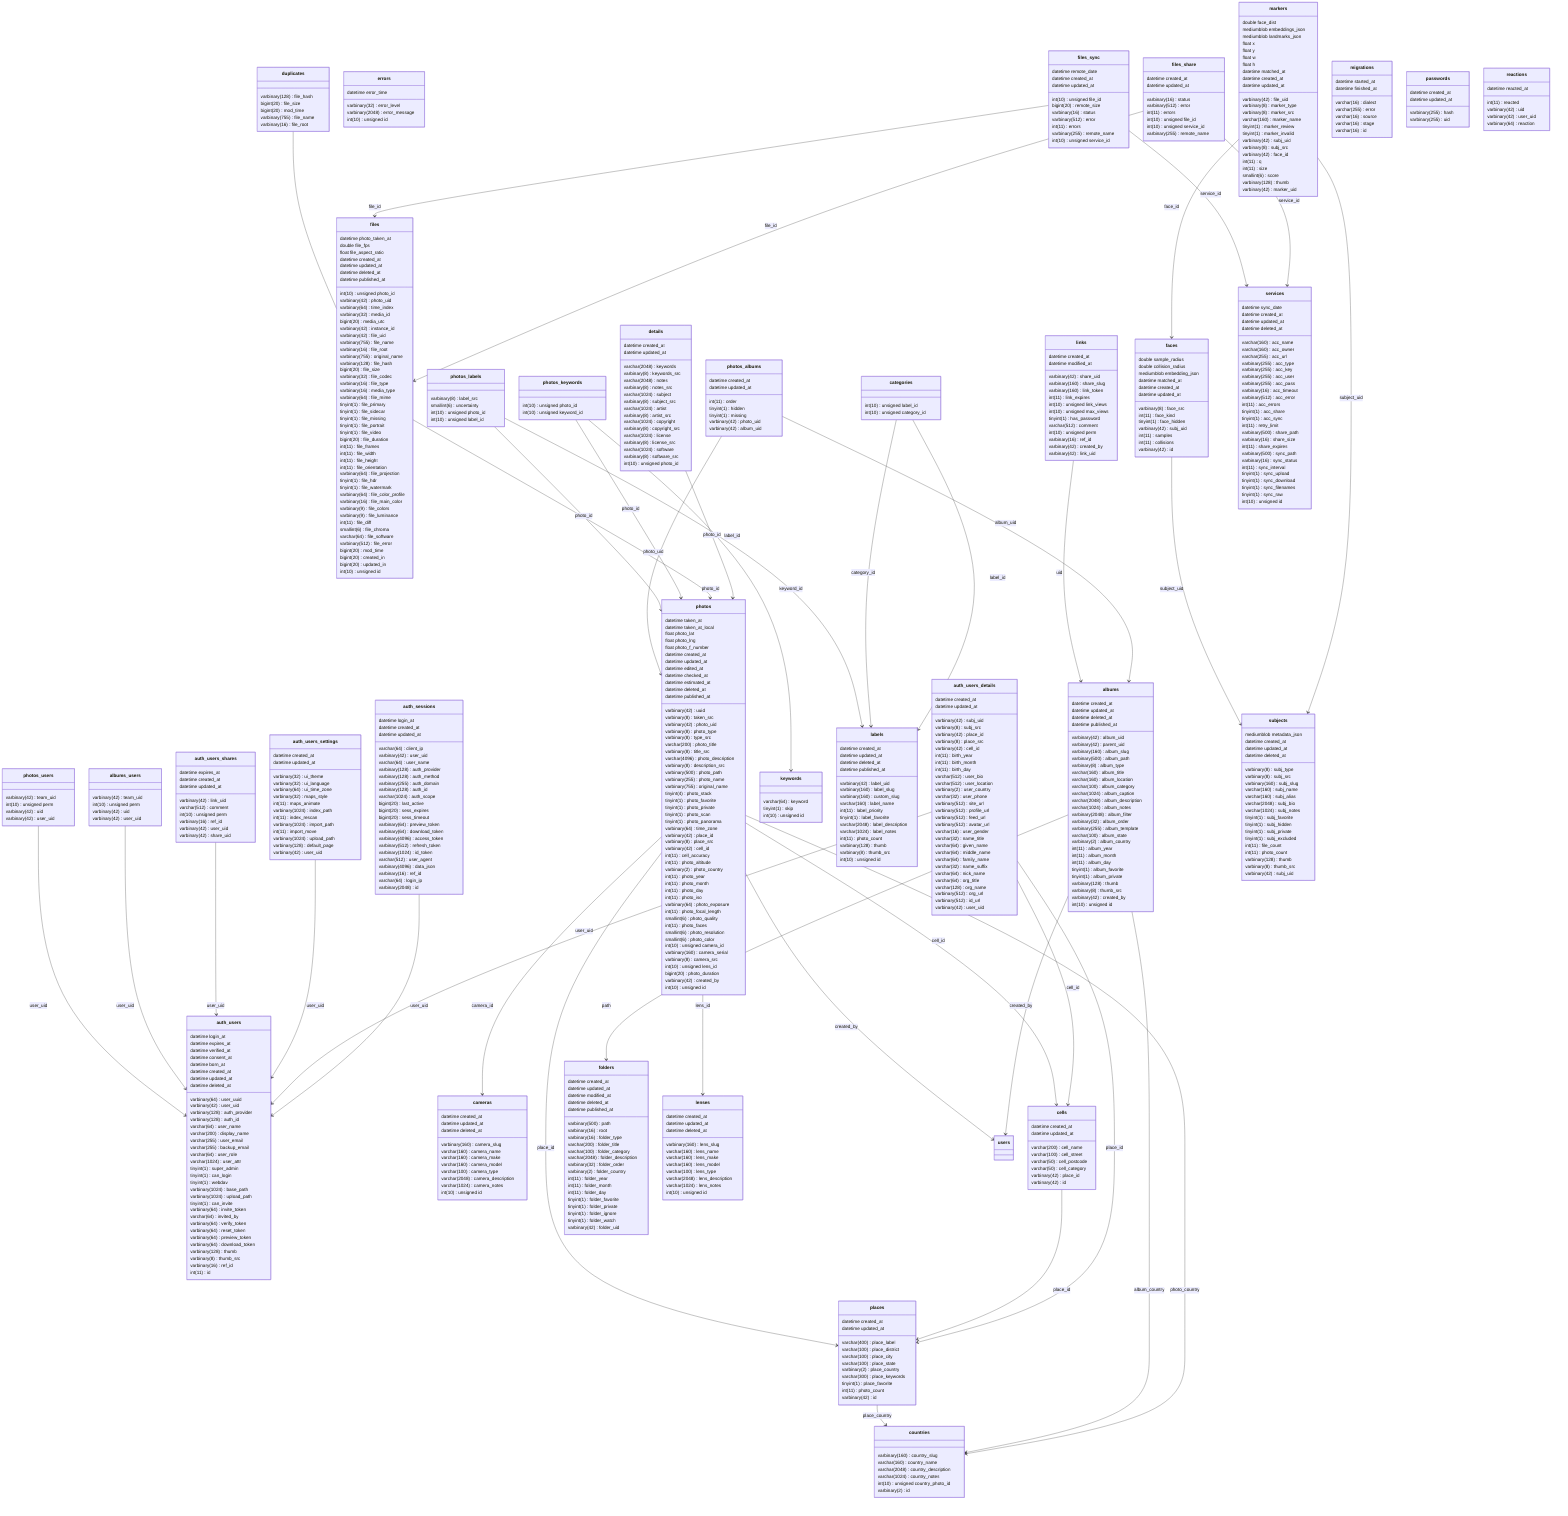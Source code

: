 classDiagram
class albums {
   varbinary(42) album_uid
   varbinary(42) parent_uid
   varbinary(160) album_slug
   varbinary(500) album_path
   varbinary(8) album_type
   varchar(160) album_title
   varchar(160) album_location
   varchar(100) album_category
   varchar(1024) album_caption
   varchar(2048) album_description
   varchar(1024) album_notes
   varbinary(2048) album_filter
   varbinary(32) album_order
   varbinary(255) album_template
   varchar(100) album_state
   varbinary(2) album_country
   int(11) album_year
   int(11) album_month
   int(11) album_day
   tinyint(1) album_favorite
   tinyint(1) album_private
   varbinary(128) thumb
   varbinary(8) thumb_src
   datetime created_at
   datetime updated_at
   datetime deleted_at
   varbinary(42) created_by
   datetime published_at
   int(10) unsigned id
}
class albums_users {
   varbinary(42) team_uid
   int(10) unsigned perm
   varbinary(42) uid
   varbinary(42) user_uid
}
class auth_sessions {
   varchar(64) client_ip
   varbinary(42) user_uid
   varchar(64) user_name
   varbinary(128) auth_provider
   varbinary(128) auth_method
   varbinary(255) auth_domain
   varbinary(128) auth_id
   varchar(1024) auth_scope
   bigint(20) last_active
   bigint(20) sess_expires
   bigint(20) sess_timeout
   varbinary(64) preview_token
   varbinary(64) download_token
   varbinary(4096) access_token
   varbinary(512) refresh_token
   varbinary(1024) id_token
   varchar(512) user_agent
   varbinary(4096) data_json
   varbinary(16) ref_id
   varchar(64) login_ip
   datetime login_at
   datetime created_at
   datetime updated_at
   varbinary(2048) id
}
class auth_users {
   varbinary(64) user_uuid
   varbinary(42) user_uid
   varbinary(128) auth_provider
   varbinary(128) auth_id
   varchar(64) user_name
   varchar(200) display_name
   varchar(255) user_email
   varchar(255) backup_email
   varchar(64) user_role
   varchar(1024) user_attr
   tinyint(1) super_admin
   tinyint(1) can_login
   datetime login_at
   datetime expires_at
   tinyint(1) webdav
   varbinary(1024) base_path
   varbinary(1024) upload_path
   tinyint(1) can_invite
   varbinary(64) invite_token
   varchar(64) invited_by
   varbinary(64) verify_token
   datetime verified_at
   datetime consent_at
   datetime born_at
   varbinary(64) reset_token
   varbinary(64) preview_token
   varbinary(64) download_token
   varbinary(128) thumb
   varbinary(8) thumb_src
   varbinary(16) ref_id
   datetime created_at
   datetime updated_at
   datetime deleted_at
   int(11) id
}
class auth_users_details {
   varbinary(42) subj_uid
   varbinary(8) subj_src
   varbinary(42) place_id
   varbinary(8) place_src
   varbinary(42) cell_id
   int(11) birth_year
   int(11) birth_month
   int(11) birth_day
   varchar(512) user_bio
   varchar(512) user_location
   varbinary(2) user_country
   varchar(32) user_phone
   varbinary(512) site_url
   varbinary(512) profile_url
   varbinary(512) feed_url
   varbinary(512) avatar_url
   varchar(16) user_gender
   varchar(32) name_title
   varchar(64) given_name
   varchar(64) middle_name
   varchar(64) family_name
   varchar(32) name_suffix
   varchar(64) nick_name
   varchar(64) org_title
   varchar(128) org_name
   varbinary(512) org_url
   varbinary(512) id_url
   datetime created_at
   datetime updated_at
   varbinary(42) user_uid
}
class auth_users_settings {
   varbinary(32) ui_theme
   varbinary(32) ui_language
   varbinary(64) ui_time_zone
   varbinary(32) maps_style
   int(11) maps_animate
   varbinary(1024) index_path
   int(11) index_rescan
   varbinary(1024) import_path
   int(11) import_move
   varbinary(1024) upload_path
   varbinary(128) default_page
   datetime created_at
   datetime updated_at
   varbinary(42) user_uid
}
class auth_users_shares {
   varbinary(42) link_uid
   datetime expires_at
   varchar(512) comment
   int(10) unsigned perm
   varbinary(16) ref_id
   datetime created_at
   datetime updated_at
   varbinary(42) user_uid
   varbinary(42) share_uid
}
class cameras {
   varbinary(160) camera_slug
   varchar(160) camera_name
   varchar(160) camera_make
   varchar(160) camera_model
   varchar(100) camera_type
   varchar(2048) camera_description
   varchar(1024) camera_notes
   datetime created_at
   datetime updated_at
   datetime deleted_at
   int(10) unsigned id
}
class categories {
   int(10) unsigned label_id
   int(10) unsigned category_id
}
class cells {
   varchar(200) cell_name
   varchar(100) cell_street
   varchar(50) cell_postcode
   varchar(50) cell_category
   varbinary(42) place_id
   datetime created_at
   datetime updated_at
   varbinary(42) id
}
class countries {
   varbinary(160) country_slug
   varchar(160) country_name
   varchar(2048) country_description
   varchar(1024) country_notes
   int(10) unsigned country_photo_id
   varbinary(2) id
}
class details {
   varchar(2048) keywords
   varbinary(8) keywords_src
   varchar(2048) notes
   varbinary(8) notes_src
   varchar(1024) subject
   varbinary(8) subject_src
   varchar(1024) artist
   varbinary(8) artist_src
   varchar(1024) copyright
   varbinary(8) copyright_src
   varchar(1024) license
   varbinary(8) license_src
   varchar(1024) software
   varbinary(8) software_src
   datetime created_at
   datetime updated_at
   int(10) unsigned photo_id
}
class duplicates {
   varbinary(128) file_hash
   bigint(20) file_size
   bigint(20) mod_time
   varbinary(755) file_name
   varbinary(16) file_root
}
class errors {
   datetime error_time
   varbinary(32) error_level
   varbinary(2048) error_message
   int(10) unsigned id
}
class faces {
   varbinary(8) face_src
   int(11) face_kind
   tinyint(1) face_hidden
   varbinary(42) subj_uid
   int(11) samples
   double sample_radius
   int(11) collisions
   double collision_radius
   mediumblob embedding_json
   datetime matched_at
   datetime created_at
   datetime updated_at
   varbinary(42) id
}
class files {
   int(10) unsigned photo_id
   varbinary(42) photo_uid
   datetime photo_taken_at
   varbinary(64) time_index
   varbinary(32) media_id
   bigint(20) media_utc
   varbinary(42) instance_id
   varbinary(42) file_uid
   varbinary(755) file_name
   varbinary(16) file_root
   varbinary(755) original_name
   varbinary(128) file_hash
   bigint(20) file_size
   varbinary(32) file_codec
   varbinary(16) file_type
   varbinary(16) media_type
   varbinary(64) file_mime
   tinyint(1) file_primary
   tinyint(1) file_sidecar
   tinyint(1) file_missing
   tinyint(1) file_portrait
   tinyint(1) file_video
   bigint(20) file_duration
   double file_fps
   int(11) file_frames
   int(11) file_width
   int(11) file_height
   int(11) file_orientation
   varbinary(64) file_projection
   float file_aspect_ratio
   tinyint(1) file_hdr
   tinyint(1) file_watermark
   varbinary(64) file_color_profile
   varbinary(16) file_main_color
   varbinary(9) file_colors
   varbinary(9) file_luminance
   int(11) file_diff
   smallint(6) file_chroma
   varchar(64) file_software
   varbinary(512) file_error
   bigint(20) mod_time
   datetime created_at
   bigint(20) created_in
   datetime updated_at
   bigint(20) updated_in
   datetime deleted_at
   datetime published_at
   int(10) unsigned id
}
class files_share {
   varbinary(16) status
   varbinary(512) error
   int(11) errors
   datetime created_at
   datetime updated_at
   int(10) unsigned file_id
   int(10) unsigned service_id
   varbinary(255) remote_name
}
class files_sync {
   int(10) unsigned file_id
   datetime remote_date
   bigint(20) remote_size
   varbinary(16) status
   varbinary(512) error
   int(11) errors
   datetime created_at
   datetime updated_at
   varbinary(255) remote_name
   int(10) unsigned service_id
}
class folders {
   varbinary(500) path
   varbinary(16) root
   varbinary(16) folder_type
   varchar(200) folder_title
   varchar(100) folder_category
   varchar(2048) folder_description
   varbinary(32) folder_order
   varbinary(2) folder_country
   int(11) folder_year
   int(11) folder_month
   int(11) folder_day
   tinyint(1) folder_favorite
   tinyint(1) folder_private
   tinyint(1) folder_ignore
   tinyint(1) folder_watch
   datetime created_at
   datetime updated_at
   datetime modified_at
   datetime deleted_at
   datetime published_at
   varbinary(42) folder_uid
}
class keywords {
   varchar(64) keyword
   tinyint(1) skip
   int(10) unsigned id
}
class labels {
   varbinary(42) label_uid
   varbinary(160) label_slug
   varbinary(160) custom_slug
   varchar(160) label_name
   int(11) label_priority
   tinyint(1) label_favorite
   varchar(2048) label_description
   varchar(1024) label_notes
   int(11) photo_count
   varbinary(128) thumb
   varbinary(8) thumb_src
   datetime created_at
   datetime updated_at
   datetime deleted_at
   datetime published_at
   int(10) unsigned id
}
class lenses {
   varbinary(160) lens_slug
   varchar(160) lens_name
   varchar(160) lens_make
   varchar(160) lens_model
   varchar(100) lens_type
   varchar(2048) lens_description
   varchar(1024) lens_notes
   datetime created_at
   datetime updated_at
   datetime deleted_at
   int(10) unsigned id
}
class links {
   varbinary(42) share_uid
   varbinary(160) share_slug
   varbinary(160) link_token
   int(11) link_expires
   int(10) unsigned link_views
   int(10) unsigned max_views
   tinyint(1) has_password
   datetime created_at
   datetime modified_at
   varchar(512) comment
   int(10) unsigned perm
   varbinary(16) ref_id
   varbinary(42) created_by
   varbinary(42) link_uid
}
class markers {
   varbinary(42) file_uid
   varbinary(8) marker_type
   varbinary(8) marker_src
   varchar(160) marker_name
   tinyint(1) marker_review
   tinyint(1) marker_invalid
   varbinary(42) subj_uid
   varbinary(8) subj_src
   varbinary(42) face_id
   double face_dist
   mediumblob embeddings_json
   mediumblob landmarks_json
   float x
   float y
   float w
   float h
   int(11) q
   int(11) size
   smallint(6) score
   varbinary(128) thumb
   datetime matched_at
   datetime created_at
   datetime updated_at
   varbinary(42) marker_uid
}
class migrations {
   varchar(16) dialect
   varchar(255) error
   varchar(16) source
   datetime started_at
   datetime finished_at
   varchar(16) stage
   varchar(16) id
}
class passwords {
   varbinary(255) hash
   datetime created_at
   datetime updated_at
   varbinary(255) uid
}
class photos {
   varbinary(42) uuid
   datetime taken_at
   datetime taken_at_local
   varbinary(8) taken_src
   varbinary(42) photo_uid
   varbinary(8) photo_type
   varbinary(8) type_src
   varchar(200) photo_title
   varbinary(8) title_src
   varchar(4096) photo_description
   varbinary(8) description_src
   varbinary(500) photo_path
   varbinary(255) photo_name
   varbinary(755) original_name
   tinyint(4) photo_stack
   tinyint(1) photo_favorite
   tinyint(1) photo_private
   tinyint(1) photo_scan
   tinyint(1) photo_panorama
   varbinary(64) time_zone
   varbinary(42) place_id
   varbinary(8) place_src
   varbinary(42) cell_id
   int(11) cell_accuracy
   int(11) photo_altitude
   float photo_lat
   float photo_lng
   varbinary(2) photo_country
   int(11) photo_year
   int(11) photo_month
   int(11) photo_day
   int(11) photo_iso
   varbinary(64) photo_exposure
   float photo_f_number
   int(11) photo_focal_length
   smallint(6) photo_quality
   int(11) photo_faces
   smallint(6) photo_resolution
   smallint(6) photo_color
   int(10) unsigned camera_id
   varbinary(160) camera_serial
   varbinary(8) camera_src
   int(10) unsigned lens_id
   datetime created_at
   datetime updated_at
   datetime edited_at
   datetime checked_at
   datetime estimated_at
   datetime deleted_at
   bigint(20) photo_duration
   varbinary(42) created_by
   datetime published_at
   int(10) unsigned id
}
class photos_albums {
   int(11) order
   tinyint(1) hidden
   tinyint(1) missing
   datetime created_at
   datetime updated_at
   varbinary(42) photo_uid
   varbinary(42) album_uid
}
class photos_keywords {
   int(10) unsigned photo_id
   int(10) unsigned keyword_id
}
class photos_labels {
   varbinary(8) label_src
   smallint(6) uncertainty
   int(10) unsigned photo_id
   int(10) unsigned label_id
}
class photos_users {
   varbinary(42) team_uid
   int(10) unsigned perm
   varbinary(42) uid
   varbinary(42) user_uid
}
class places {
   varchar(400) place_label
   varchar(100) place_district
   varchar(100) place_city
   varchar(100) place_state
   varbinary(2) place_country
   varchar(300) place_keywords
   tinyint(1) place_favorite
   int(11) photo_count
   datetime created_at
   datetime updated_at
   varbinary(42) id
}
class reactions {
   int(11) reacted
   datetime reacted_at
   varbinary(42) uid
   varbinary(42) user_uid
   varbinary(64) reaction
}
class services {
   varchar(160) acc_name
   varchar(160) acc_owner
   varchar(255) acc_url
   varbinary(255) acc_type
   varbinary(255) acc_key
   varbinary(255) acc_user
   varbinary(255) acc_pass
   varbinary(16) acc_timeout
   varbinary(512) acc_error
   int(11) acc_errors
   tinyint(1) acc_share
   tinyint(1) acc_sync
   int(11) retry_limit
   varbinary(500) share_path
   varbinary(16) share_size
   int(11) share_expires
   varbinary(500) sync_path
   varbinary(16) sync_status
   int(11) sync_interval
   datetime sync_date
   tinyint(1) sync_upload
   tinyint(1) sync_download
   tinyint(1) sync_filenames
   tinyint(1) sync_raw
   datetime created_at
   datetime updated_at
   datetime deleted_at
   int(10) unsigned id
}
class subjects {
   varbinary(8) subj_type
   varbinary(8) subj_src
   varbinary(160) subj_slug
   varchar(160) subj_name
   varchar(160) subj_alias
   varchar(2048) subj_bio
   varchar(1024) subj_notes
   tinyint(1) subj_favorite
   tinyint(1) subj_hidden
   tinyint(1) subj_private
   tinyint(1) subj_excluded
   int(11) file_count
   int(11) photo_count
   varbinary(128) thumb
   varbinary(8) thumb_src
   mediumblob metadata_json
   datetime created_at
   datetime updated_at
   datetime deleted_at
   varbinary(42) subj_uid
}

auth_sessions  -->  auth_users : user_uid
auth_users_details --> auth_users : user_uid
auth_users_settings --> auth_users : user_uid
auth_users_shares --> auth_users : user_uid
auth_users_details  -->  cells : cell_id
auth_users_details  -->  places : place_id
categories  -->  labels : label_id
categories  -->  labels : category_id
cells  -->  places : place_id
details  -->  photos : photo_id
files  -->  photos : photo_id
files_share  -->  files : file_id
files_share  -->  services : service_id
files_sync  -->  files : file_id
files_sync  -->  services : service_id
markers  -->  faces : face_id
markers  -->  subjects : subject_uid
faces  -->  subjects : subject_uid
photos  -->  cameras : camera_id
photos  -->  cells : cell_id
photos  -->  lenses : lens_id
photos  -->  places : place_id
photos  -->  countries : photo_country
albums  -->  countries : album_country
albums  -->  folders : path
albums  --> users : created_by
albums_users  -->  auth_users : user_uid
places  -->  countries : place_country
photos_keywords  -->  keywords : keyword_id
photos_keywords  -->  photos : photo_id
photos_labels  -->  labels : label_id
photos_labels  -->  photos : photo_id
photos_albums  -->  albums : album_uid
photos_albums  -->  photos : photo_uid
photos_users   -->  auth_users : user_uid
photos --> users : created_by
links  -->  albums : uid
duplicates -- files
